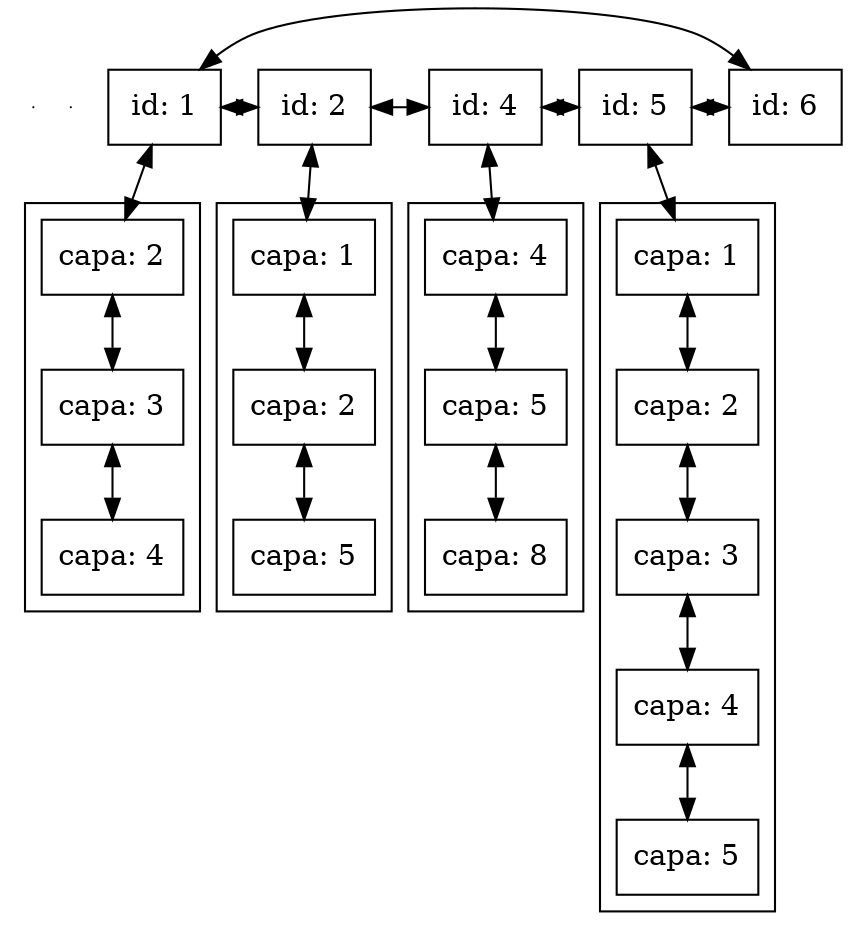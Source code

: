 digraph listaDoble {
node [shape = box]
edge [dir = both]
e0[ shape = point, width = 0 ];
e1[ shape = point, width = 0 ];
subgraph cluster_1 {
nodo1 [ label ="id: 1"];
capa1o2 [ label ="capa: 2"];
capa1o3 [ label ="capa: 3"];
capa1o4 [ label ="capa: 4"];
nodo1->capa1o2->capa1o3->capa1o4
}
subgraph cluster_2 {
nodo2 [ label ="id: 2"];
capa2o1 [ label ="capa: 1"];
capa2o2 [ label ="capa: 2"];
capa2o5 [ label ="capa: 5"];
nodo2->capa2o1->capa2o2->capa2o5
}
subgraph cluster_3 {
nodo4 [ label ="id: 4"];
capa4o4 [ label ="capa: 4"];
capa4o5 [ label ="capa: 5"];
capa4o8 [ label ="capa: 8"];
nodo4->capa4o4->capa4o5->capa4o8
}
subgraph cluster_4 {
nodo5 [ label ="id: 5"];
capa5o1 [ label ="capa: 1"];
capa5o2 [ label ="capa: 2"];
capa5o3 [ label ="capa: 3"];
capa5o4 [ label ="capa: 4"];
capa5o5 [ label ="capa: 5"];
nodo5->capa5o1->capa5o2->capa5o3->capa5o4->capa5o5
}
subgraph cluster_5 {
nodo6 [ label ="id: 6"];

}
rank = same { nodo1->nodo2->nodo4->nodo5->nodo6->nodo1 };
}
